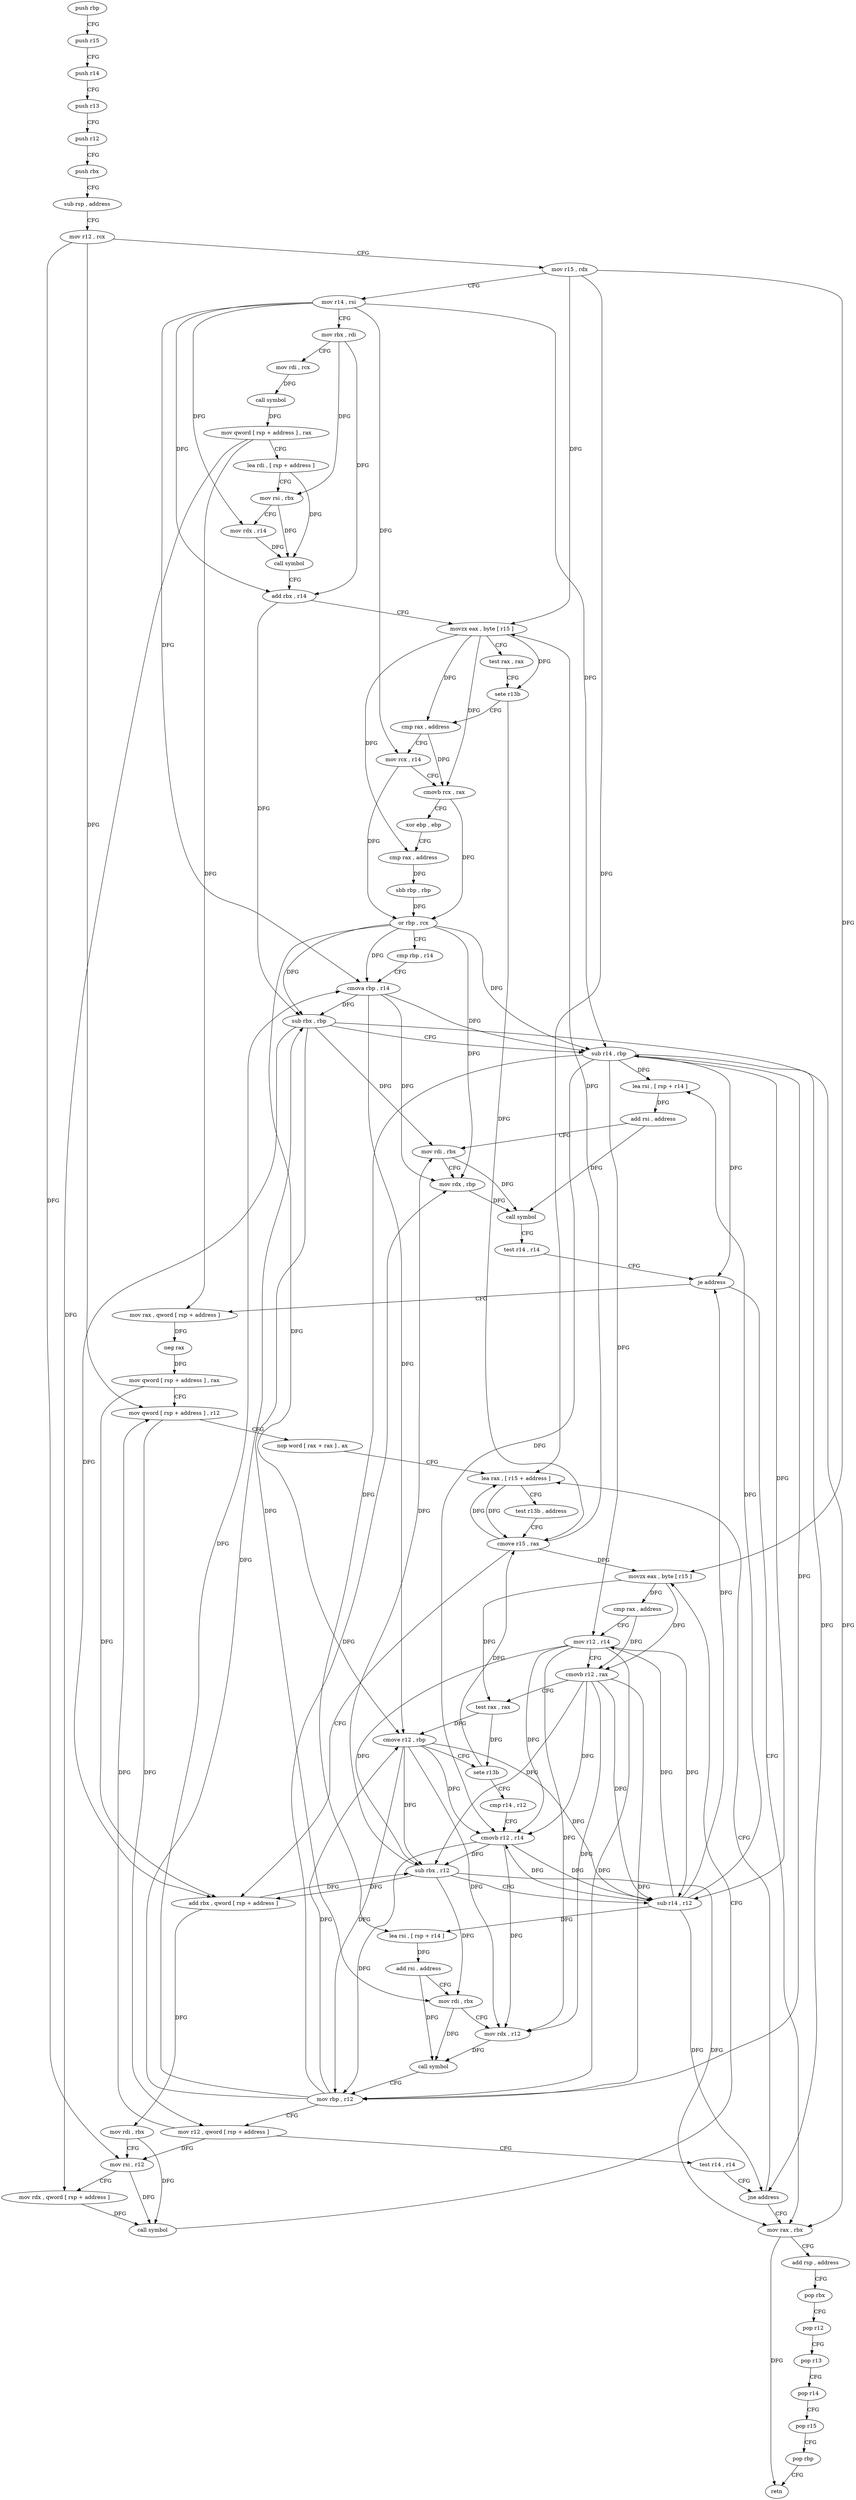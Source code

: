 digraph "func" {
"4278912" [label = "push rbp" ]
"4278913" [label = "push r15" ]
"4278915" [label = "push r14" ]
"4278917" [label = "push r13" ]
"4278919" [label = "push r12" ]
"4278921" [label = "push rbx" ]
"4278922" [label = "sub rsp , address" ]
"4278926" [label = "mov r12 , rcx" ]
"4278929" [label = "mov r15 , rdx" ]
"4278932" [label = "mov r14 , rsi" ]
"4278935" [label = "mov rbx , rdi" ]
"4278938" [label = "mov rdi , rcx" ]
"4278941" [label = "call symbol" ]
"4278946" [label = "mov qword [ rsp + address ] , rax" ]
"4278951" [label = "lea rdi , [ rsp + address ]" ]
"4278956" [label = "mov rsi , rbx" ]
"4278959" [label = "mov rdx , r14" ]
"4278962" [label = "call symbol" ]
"4278967" [label = "add rbx , r14" ]
"4278970" [label = "movzx eax , byte [ r15 ]" ]
"4278974" [label = "test rax , rax" ]
"4278977" [label = "sete r13b" ]
"4278981" [label = "cmp rax , address" ]
"4278985" [label = "mov rcx , r14" ]
"4278988" [label = "cmovb rcx , rax" ]
"4278992" [label = "xor ebp , ebp" ]
"4278994" [label = "cmp rax , address" ]
"4278998" [label = "sbb rbp , rbp" ]
"4279001" [label = "or rbp , rcx" ]
"4279004" [label = "cmp rbp , r14" ]
"4279007" [label = "cmova rbp , r14" ]
"4279011" [label = "sub rbx , rbp" ]
"4279014" [label = "sub r14 , rbp" ]
"4279017" [label = "lea rsi , [ rsp + r14 ]" ]
"4279021" [label = "add rsi , address" ]
"4279025" [label = "mov rdi , rbx" ]
"4279028" [label = "mov rdx , rbp" ]
"4279031" [label = "call symbol" ]
"4279036" [label = "test r14 , r14" ]
"4279039" [label = "je address" ]
"4279176" [label = "mov rax , rbx" ]
"4279045" [label = "mov rax , qword [ rsp + address ]" ]
"4279179" [label = "add rsp , address" ]
"4279183" [label = "pop rbx" ]
"4279184" [label = "pop r12" ]
"4279186" [label = "pop r13" ]
"4279188" [label = "pop r14" ]
"4279190" [label = "pop r15" ]
"4279192" [label = "pop rbp" ]
"4279193" [label = "retn" ]
"4279050" [label = "neg rax" ]
"4279053" [label = "mov qword [ rsp + address ] , rax" ]
"4279058" [label = "mov qword [ rsp + address ] , r12" ]
"4279063" [label = "nop word [ rax + rax ] , ax" ]
"4279072" [label = "lea rax , [ r15 + address ]" ]
"4279076" [label = "test r13b , address" ]
"4279080" [label = "cmove r15 , rax" ]
"4279084" [label = "add rbx , qword [ rsp + address ]" ]
"4279089" [label = "mov rdi , rbx" ]
"4279092" [label = "mov rsi , r12" ]
"4279095" [label = "mov rdx , qword [ rsp + address ]" ]
"4279100" [label = "call symbol" ]
"4279105" [label = "movzx eax , byte [ r15 ]" ]
"4279109" [label = "cmp rax , address" ]
"4279113" [label = "mov r12 , r14" ]
"4279116" [label = "cmovb r12 , rax" ]
"4279120" [label = "test rax , rax" ]
"4279123" [label = "cmove r12 , rbp" ]
"4279127" [label = "sete r13b" ]
"4279131" [label = "cmp r14 , r12" ]
"4279134" [label = "cmovb r12 , r14" ]
"4279138" [label = "sub rbx , r12" ]
"4279141" [label = "sub r14 , r12" ]
"4279144" [label = "lea rsi , [ rsp + r14 ]" ]
"4279148" [label = "add rsi , address" ]
"4279152" [label = "mov rdi , rbx" ]
"4279155" [label = "mov rdx , r12" ]
"4279158" [label = "call symbol" ]
"4279163" [label = "mov rbp , r12" ]
"4279166" [label = "mov r12 , qword [ rsp + address ]" ]
"4279171" [label = "test r14 , r14" ]
"4279174" [label = "jne address" ]
"4278912" -> "4278913" [ label = "CFG" ]
"4278913" -> "4278915" [ label = "CFG" ]
"4278915" -> "4278917" [ label = "CFG" ]
"4278917" -> "4278919" [ label = "CFG" ]
"4278919" -> "4278921" [ label = "CFG" ]
"4278921" -> "4278922" [ label = "CFG" ]
"4278922" -> "4278926" [ label = "CFG" ]
"4278926" -> "4278929" [ label = "CFG" ]
"4278926" -> "4279058" [ label = "DFG" ]
"4278926" -> "4279092" [ label = "DFG" ]
"4278929" -> "4278932" [ label = "CFG" ]
"4278929" -> "4278970" [ label = "DFG" ]
"4278929" -> "4279072" [ label = "DFG" ]
"4278929" -> "4279105" [ label = "DFG" ]
"4278932" -> "4278935" [ label = "CFG" ]
"4278932" -> "4278959" [ label = "DFG" ]
"4278932" -> "4278967" [ label = "DFG" ]
"4278932" -> "4278985" [ label = "DFG" ]
"4278932" -> "4279007" [ label = "DFG" ]
"4278932" -> "4279014" [ label = "DFG" ]
"4278935" -> "4278938" [ label = "CFG" ]
"4278935" -> "4278956" [ label = "DFG" ]
"4278935" -> "4278967" [ label = "DFG" ]
"4278938" -> "4278941" [ label = "DFG" ]
"4278941" -> "4278946" [ label = "DFG" ]
"4278946" -> "4278951" [ label = "CFG" ]
"4278946" -> "4279045" [ label = "DFG" ]
"4278946" -> "4279095" [ label = "DFG" ]
"4278951" -> "4278956" [ label = "CFG" ]
"4278951" -> "4278962" [ label = "DFG" ]
"4278956" -> "4278959" [ label = "CFG" ]
"4278956" -> "4278962" [ label = "DFG" ]
"4278959" -> "4278962" [ label = "DFG" ]
"4278962" -> "4278967" [ label = "CFG" ]
"4278967" -> "4278970" [ label = "CFG" ]
"4278967" -> "4279011" [ label = "DFG" ]
"4278970" -> "4278974" [ label = "CFG" ]
"4278970" -> "4278977" [ label = "DFG" ]
"4278970" -> "4278981" [ label = "DFG" ]
"4278970" -> "4278988" [ label = "DFG" ]
"4278970" -> "4278994" [ label = "DFG" ]
"4278974" -> "4278977" [ label = "CFG" ]
"4278977" -> "4278981" [ label = "CFG" ]
"4278977" -> "4279080" [ label = "DFG" ]
"4278981" -> "4278985" [ label = "CFG" ]
"4278981" -> "4278988" [ label = "DFG" ]
"4278985" -> "4278988" [ label = "CFG" ]
"4278985" -> "4279001" [ label = "DFG" ]
"4278988" -> "4278992" [ label = "CFG" ]
"4278988" -> "4279001" [ label = "DFG" ]
"4278992" -> "4278994" [ label = "CFG" ]
"4278994" -> "4278998" [ label = "DFG" ]
"4278998" -> "4279001" [ label = "DFG" ]
"4279001" -> "4279004" [ label = "CFG" ]
"4279001" -> "4279007" [ label = "DFG" ]
"4279001" -> "4279011" [ label = "DFG" ]
"4279001" -> "4279014" [ label = "DFG" ]
"4279001" -> "4279028" [ label = "DFG" ]
"4279001" -> "4279123" [ label = "DFG" ]
"4279004" -> "4279007" [ label = "CFG" ]
"4279007" -> "4279011" [ label = "DFG" ]
"4279007" -> "4279014" [ label = "DFG" ]
"4279007" -> "4279028" [ label = "DFG" ]
"4279007" -> "4279123" [ label = "DFG" ]
"4279011" -> "4279014" [ label = "CFG" ]
"4279011" -> "4279025" [ label = "DFG" ]
"4279011" -> "4279176" [ label = "DFG" ]
"4279011" -> "4279084" [ label = "DFG" ]
"4279011" -> "4279152" [ label = "DFG" ]
"4279014" -> "4279017" [ label = "DFG" ]
"4279014" -> "4279039" [ label = "DFG" ]
"4279014" -> "4279113" [ label = "DFG" ]
"4279014" -> "4279134" [ label = "DFG" ]
"4279014" -> "4279141" [ label = "DFG" ]
"4279014" -> "4279144" [ label = "DFG" ]
"4279014" -> "4279174" [ label = "DFG" ]
"4279017" -> "4279021" [ label = "DFG" ]
"4279021" -> "4279025" [ label = "CFG" ]
"4279021" -> "4279031" [ label = "DFG" ]
"4279025" -> "4279028" [ label = "CFG" ]
"4279025" -> "4279031" [ label = "DFG" ]
"4279028" -> "4279031" [ label = "DFG" ]
"4279031" -> "4279036" [ label = "CFG" ]
"4279036" -> "4279039" [ label = "CFG" ]
"4279039" -> "4279176" [ label = "CFG" ]
"4279039" -> "4279045" [ label = "CFG" ]
"4279176" -> "4279179" [ label = "CFG" ]
"4279176" -> "4279193" [ label = "DFG" ]
"4279045" -> "4279050" [ label = "DFG" ]
"4279179" -> "4279183" [ label = "CFG" ]
"4279183" -> "4279184" [ label = "CFG" ]
"4279184" -> "4279186" [ label = "CFG" ]
"4279186" -> "4279188" [ label = "CFG" ]
"4279188" -> "4279190" [ label = "CFG" ]
"4279190" -> "4279192" [ label = "CFG" ]
"4279192" -> "4279193" [ label = "CFG" ]
"4279050" -> "4279053" [ label = "DFG" ]
"4279053" -> "4279058" [ label = "CFG" ]
"4279053" -> "4279084" [ label = "DFG" ]
"4279058" -> "4279063" [ label = "CFG" ]
"4279058" -> "4279166" [ label = "DFG" ]
"4279063" -> "4279072" [ label = "CFG" ]
"4279072" -> "4279076" [ label = "CFG" ]
"4279072" -> "4279080" [ label = "DFG" ]
"4279076" -> "4279080" [ label = "CFG" ]
"4279080" -> "4279084" [ label = "CFG" ]
"4279080" -> "4278970" [ label = "DFG" ]
"4279080" -> "4279072" [ label = "DFG" ]
"4279080" -> "4279105" [ label = "DFG" ]
"4279084" -> "4279089" [ label = "DFG" ]
"4279084" -> "4279138" [ label = "DFG" ]
"4279089" -> "4279092" [ label = "CFG" ]
"4279089" -> "4279100" [ label = "DFG" ]
"4279092" -> "4279095" [ label = "CFG" ]
"4279092" -> "4279100" [ label = "DFG" ]
"4279095" -> "4279100" [ label = "DFG" ]
"4279100" -> "4279105" [ label = "CFG" ]
"4279105" -> "4279109" [ label = "DFG" ]
"4279105" -> "4279116" [ label = "DFG" ]
"4279105" -> "4279120" [ label = "DFG" ]
"4279109" -> "4279113" [ label = "CFG" ]
"4279109" -> "4279116" [ label = "DFG" ]
"4279113" -> "4279116" [ label = "CFG" ]
"4279113" -> "4279134" [ label = "DFG" ]
"4279113" -> "4279138" [ label = "DFG" ]
"4279113" -> "4279141" [ label = "DFG" ]
"4279113" -> "4279155" [ label = "DFG" ]
"4279113" -> "4279163" [ label = "DFG" ]
"4279116" -> "4279120" [ label = "CFG" ]
"4279116" -> "4279134" [ label = "DFG" ]
"4279116" -> "4279138" [ label = "DFG" ]
"4279116" -> "4279141" [ label = "DFG" ]
"4279116" -> "4279155" [ label = "DFG" ]
"4279116" -> "4279163" [ label = "DFG" ]
"4279120" -> "4279123" [ label = "DFG" ]
"4279120" -> "4279127" [ label = "DFG" ]
"4279123" -> "4279127" [ label = "CFG" ]
"4279123" -> "4279134" [ label = "DFG" ]
"4279123" -> "4279138" [ label = "DFG" ]
"4279123" -> "4279141" [ label = "DFG" ]
"4279123" -> "4279155" [ label = "DFG" ]
"4279123" -> "4279163" [ label = "DFG" ]
"4279127" -> "4279131" [ label = "CFG" ]
"4279127" -> "4279080" [ label = "DFG" ]
"4279131" -> "4279134" [ label = "CFG" ]
"4279134" -> "4279138" [ label = "DFG" ]
"4279134" -> "4279141" [ label = "DFG" ]
"4279134" -> "4279155" [ label = "DFG" ]
"4279134" -> "4279163" [ label = "DFG" ]
"4279138" -> "4279141" [ label = "CFG" ]
"4279138" -> "4279025" [ label = "DFG" ]
"4279138" -> "4279176" [ label = "DFG" ]
"4279138" -> "4279084" [ label = "DFG" ]
"4279138" -> "4279152" [ label = "DFG" ]
"4279141" -> "4279144" [ label = "DFG" ]
"4279141" -> "4279017" [ label = "DFG" ]
"4279141" -> "4279039" [ label = "DFG" ]
"4279141" -> "4279113" [ label = "DFG" ]
"4279141" -> "4279134" [ label = "DFG" ]
"4279141" -> "4279174" [ label = "DFG" ]
"4279144" -> "4279148" [ label = "DFG" ]
"4279148" -> "4279152" [ label = "CFG" ]
"4279148" -> "4279158" [ label = "DFG" ]
"4279152" -> "4279155" [ label = "CFG" ]
"4279152" -> "4279158" [ label = "DFG" ]
"4279155" -> "4279158" [ label = "DFG" ]
"4279158" -> "4279163" [ label = "CFG" ]
"4279163" -> "4279166" [ label = "CFG" ]
"4279163" -> "4279011" [ label = "DFG" ]
"4279163" -> "4279014" [ label = "DFG" ]
"4279163" -> "4279028" [ label = "DFG" ]
"4279163" -> "4279123" [ label = "DFG" ]
"4279163" -> "4279007" [ label = "DFG" ]
"4279166" -> "4279171" [ label = "CFG" ]
"4279166" -> "4279058" [ label = "DFG" ]
"4279166" -> "4279092" [ label = "DFG" ]
"4279171" -> "4279174" [ label = "CFG" ]
"4279174" -> "4279072" [ label = "CFG" ]
"4279174" -> "4279176" [ label = "CFG" ]
}
